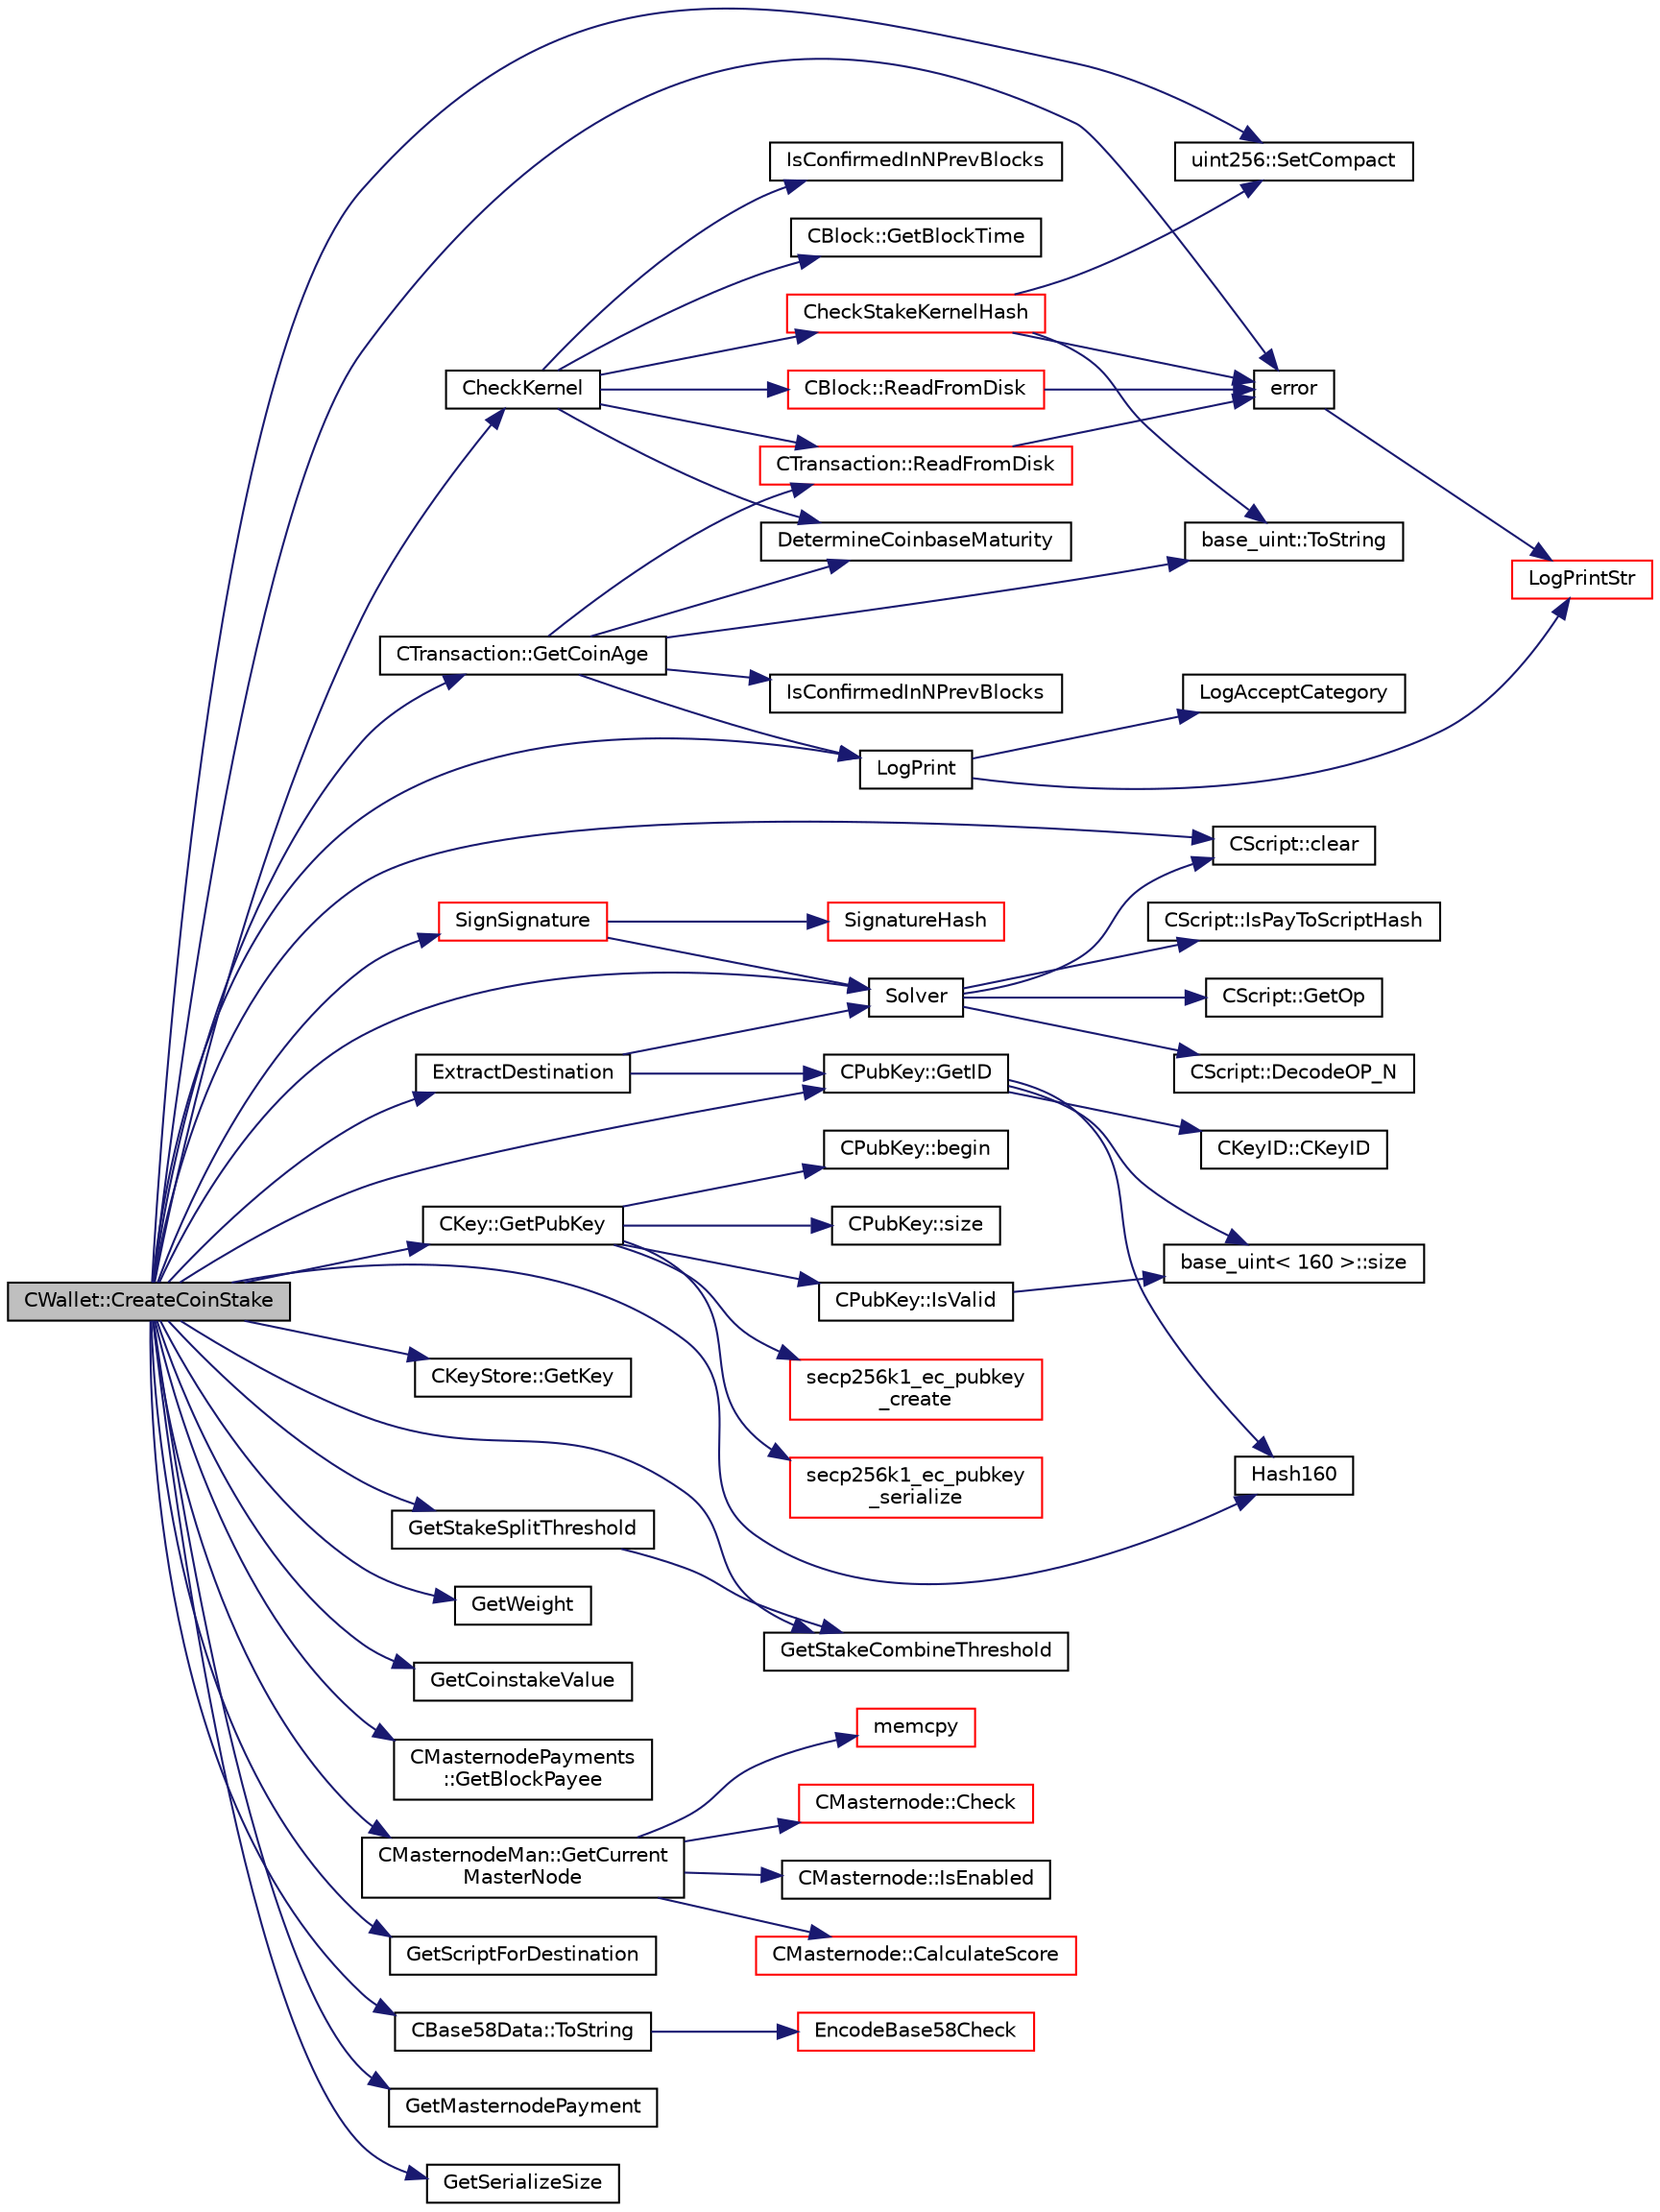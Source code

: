 digraph "CWallet::CreateCoinStake"
{
  edge [fontname="Helvetica",fontsize="10",labelfontname="Helvetica",labelfontsize="10"];
  node [fontname="Helvetica",fontsize="10",shape=record];
  rankdir="LR";
  Node723 [label="CWallet::CreateCoinStake",height=0.2,width=0.4,color="black", fillcolor="grey75", style="filled", fontcolor="black"];
  Node723 -> Node724 [color="midnightblue",fontsize="10",style="solid",fontname="Helvetica"];
  Node724 [label="uint256::SetCompact",height=0.2,width=0.4,color="black", fillcolor="white", style="filled",URL="$d2/d86/classuint256.html#a54bc91c8535c43f881bba1fdb11ca7fa",tooltip="The \"compact\" format is a representation of a whole number N using an unsigned 32bit number similar t..."];
  Node723 -> Node725 [color="midnightblue",fontsize="10",style="solid",fontname="Helvetica"];
  Node725 [label="CScript::clear",height=0.2,width=0.4,color="black", fillcolor="white", style="filled",URL="$d9/d4b/class_c_script.html#a7b2baf842621f07c4939408acf63377c"];
  Node723 -> Node726 [color="midnightblue",fontsize="10",style="solid",fontname="Helvetica"];
  Node726 [label="CheckKernel",height=0.2,width=0.4,color="black", fillcolor="white", style="filled",URL="$d1/df6/stake_8cpp.html#afda24c84e30a494d6b63c3a9651579ae"];
  Node726 -> Node727 [color="midnightblue",fontsize="10",style="solid",fontname="Helvetica"];
  Node727 [label="CTransaction::ReadFromDisk",height=0.2,width=0.4,color="red", fillcolor="white", style="filled",URL="$df/d43/class_c_transaction.html#ad9d526afecbd816c385343f60c5352fd"];
  Node727 -> Node736 [color="midnightblue",fontsize="10",style="solid",fontname="Helvetica"];
  Node736 [label="error",height=0.2,width=0.4,color="black", fillcolor="white", style="filled",URL="$d8/d3c/util_8h.html#af8985880cf4ef26df0a5aa2ffcb76662"];
  Node736 -> Node737 [color="midnightblue",fontsize="10",style="solid",fontname="Helvetica"];
  Node737 [label="LogPrintStr",height=0.2,width=0.4,color="red", fillcolor="white", style="filled",URL="$d8/d3c/util_8h.html#afd4c3002b2797c0560adddb6af3ca1da"];
  Node726 -> Node743 [color="midnightblue",fontsize="10",style="solid",fontname="Helvetica"];
  Node743 [label="CBlock::ReadFromDisk",height=0.2,width=0.4,color="red", fillcolor="white", style="filled",URL="$d3/d51/class_c_block.html#a77a1b1e9902e1e557d762f5a5f325cd8"];
  Node743 -> Node736 [color="midnightblue",fontsize="10",style="solid",fontname="Helvetica"];
  Node726 -> Node745 [color="midnightblue",fontsize="10",style="solid",fontname="Helvetica"];
  Node745 [label="IsConfirmedInNPrevBlocks",height=0.2,width=0.4,color="black", fillcolor="white", style="filled",URL="$d1/df6/stake_8cpp.html#a22e712bbf635a69ba8dd7ae004d2697b"];
  Node726 -> Node746 [color="midnightblue",fontsize="10",style="solid",fontname="Helvetica"];
  Node746 [label="DetermineCoinbaseMaturity",height=0.2,width=0.4,color="black", fillcolor="white", style="filled",URL="$d1/d08/proofs_8cpp.html#a97478c8207cae73889a6b1fbbc3c67e3",tooltip="Determine Coinbase Maturity (generally not a good idea - done so to increase speed) ..."];
  Node726 -> Node747 [color="midnightblue",fontsize="10",style="solid",fontname="Helvetica"];
  Node747 [label="CBlock::GetBlockTime",height=0.2,width=0.4,color="black", fillcolor="white", style="filled",URL="$d3/d51/class_c_block.html#a4fa8201373b08e0ee4b4c678b8f2c4aa"];
  Node726 -> Node748 [color="midnightblue",fontsize="10",style="solid",fontname="Helvetica"];
  Node748 [label="CheckStakeKernelHash",height=0.2,width=0.4,color="red", fillcolor="white", style="filled",URL="$d1/df6/stake_8cpp.html#a40b6982bd755610b7829746a193ee619"];
  Node748 -> Node736 [color="midnightblue",fontsize="10",style="solid",fontname="Helvetica"];
  Node748 -> Node724 [color="midnightblue",fontsize="10",style="solid",fontname="Helvetica"];
  Node748 -> Node752 [color="midnightblue",fontsize="10",style="solid",fontname="Helvetica"];
  Node752 [label="base_uint::ToString",height=0.2,width=0.4,color="black", fillcolor="white", style="filled",URL="$da/df7/classbase__uint.html#acccba4d9d51a0c36261718ca0cbb293b"];
  Node723 -> Node753 [color="midnightblue",fontsize="10",style="solid",fontname="Helvetica"];
  Node753 [label="LogPrint",height=0.2,width=0.4,color="black", fillcolor="white", style="filled",URL="$d8/d3c/util_8h.html#aab1f837a2366f424bdc996fdf6352171"];
  Node753 -> Node754 [color="midnightblue",fontsize="10",style="solid",fontname="Helvetica"];
  Node754 [label="LogAcceptCategory",height=0.2,width=0.4,color="black", fillcolor="white", style="filled",URL="$d8/d3c/util_8h.html#a343d2a13efe00125f78d25dafb0a8d98"];
  Node753 -> Node737 [color="midnightblue",fontsize="10",style="solid",fontname="Helvetica"];
  Node723 -> Node755 [color="midnightblue",fontsize="10",style="solid",fontname="Helvetica"];
  Node755 [label="Solver",height=0.2,width=0.4,color="black", fillcolor="white", style="filled",URL="$dd/d0f/script_8cpp.html#a6ee6be50bff44464e905680c6fcee6dc"];
  Node755 -> Node756 [color="midnightblue",fontsize="10",style="solid",fontname="Helvetica"];
  Node756 [label="CScript::IsPayToScriptHash",height=0.2,width=0.4,color="black", fillcolor="white", style="filled",URL="$d9/d4b/class_c_script.html#a0c3729c606d318923dc06f95d85a0971"];
  Node755 -> Node725 [color="midnightblue",fontsize="10",style="solid",fontname="Helvetica"];
  Node755 -> Node757 [color="midnightblue",fontsize="10",style="solid",fontname="Helvetica"];
  Node757 [label="CScript::GetOp",height=0.2,width=0.4,color="black", fillcolor="white", style="filled",URL="$d9/d4b/class_c_script.html#a94635ed93d8d244ec3acfa83f9ecfe5f"];
  Node755 -> Node758 [color="midnightblue",fontsize="10",style="solid",fontname="Helvetica"];
  Node758 [label="CScript::DecodeOP_N",height=0.2,width=0.4,color="black", fillcolor="white", style="filled",URL="$d9/d4b/class_c_script.html#a7f975fca06b3e9a17da8ba23c7647e2e"];
  Node723 -> Node759 [color="midnightblue",fontsize="10",style="solid",fontname="Helvetica"];
  Node759 [label="CKeyStore::GetKey",height=0.2,width=0.4,color="black", fillcolor="white", style="filled",URL="$d0/dc3/class_c_key_store.html#a2dffca468fef2e5da2e42a7c983d968a"];
  Node723 -> Node760 [color="midnightblue",fontsize="10",style="solid",fontname="Helvetica"];
  Node760 [label="CKey::GetPubKey",height=0.2,width=0.4,color="black", fillcolor="white", style="filled",URL="$d2/d63/class_c_key.html#aa1085c59603a62db6ec776300f250337"];
  Node760 -> Node761 [color="midnightblue",fontsize="10",style="solid",fontname="Helvetica"];
  Node761 [label="secp256k1_ec_pubkey\l_create",height=0.2,width=0.4,color="red", fillcolor="white", style="filled",URL="$d7/dd3/secp256k1_8h.html#a7438071aa8a6dc4697abe4f4659f2161",tooltip="Compute the public key for a secret key. "];
  Node760 -> Node776 [color="midnightblue",fontsize="10",style="solid",fontname="Helvetica"];
  Node776 [label="secp256k1_ec_pubkey\l_serialize",height=0.2,width=0.4,color="red", fillcolor="white", style="filled",URL="$d7/dd3/secp256k1_8h.html#a34977bf00322e510e881160c421836d7",tooltip="Serialize a pubkey object into a serialized byte sequence. "];
  Node760 -> Node783 [color="midnightblue",fontsize="10",style="solid",fontname="Helvetica"];
  Node783 [label="CPubKey::begin",height=0.2,width=0.4,color="black", fillcolor="white", style="filled",URL="$da/d4e/class_c_pub_key.html#a859ab9909d68092d6d4fc739237ab358"];
  Node760 -> Node784 [color="midnightblue",fontsize="10",style="solid",fontname="Helvetica"];
  Node784 [label="CPubKey::size",height=0.2,width=0.4,color="black", fillcolor="white", style="filled",URL="$da/d4e/class_c_pub_key.html#a6bb28fcf0a5f799c69f5b7269363b309"];
  Node760 -> Node785 [color="midnightblue",fontsize="10",style="solid",fontname="Helvetica"];
  Node785 [label="CPubKey::IsValid",height=0.2,width=0.4,color="black", fillcolor="white", style="filled",URL="$da/d4e/class_c_pub_key.html#a4fa94293cf8577fd039b9a133f6c7f30"];
  Node785 -> Node786 [color="midnightblue",fontsize="10",style="solid",fontname="Helvetica"];
  Node786 [label="base_uint\< 160 \>::size",height=0.2,width=0.4,color="black", fillcolor="white", style="filled",URL="$da/df7/classbase__uint.html#a1f49b034e686269601ea89b0319b8004"];
  Node723 -> Node787 [color="midnightblue",fontsize="10",style="solid",fontname="Helvetica"];
  Node787 [label="Hash160",height=0.2,width=0.4,color="black", fillcolor="white", style="filled",URL="$db/dfb/hash_8h.html#a4490f70ddae16e9e48460a0416a48a6b"];
  Node723 -> Node788 [color="midnightblue",fontsize="10",style="solid",fontname="Helvetica"];
  Node788 [label="GetStakeSplitThreshold",height=0.2,width=0.4,color="black", fillcolor="white", style="filled",URL="$d7/de1/wallet_8cpp.html#ab3956dacbc9abb569a0f66aa110d90f7"];
  Node788 -> Node789 [color="midnightblue",fontsize="10",style="solid",fontname="Helvetica"];
  Node789 [label="GetStakeCombineThreshold",height=0.2,width=0.4,color="black", fillcolor="white", style="filled",URL="$d7/de1/wallet_8cpp.html#a142481e83d8a44dff90418a7ec0120c7"];
  Node723 -> Node790 [color="midnightblue",fontsize="10",style="solid",fontname="Helvetica"];
  Node790 [label="GetWeight",height=0.2,width=0.4,color="black", fillcolor="white", style="filled",URL="$d1/df6/stake_8cpp.html#a65c0eeb113370d36da64a679e184bc16"];
  Node723 -> Node789 [color="midnightblue",fontsize="10",style="solid",fontname="Helvetica"];
  Node723 -> Node791 [color="midnightblue",fontsize="10",style="solid",fontname="Helvetica"];
  Node791 [label="CTransaction::GetCoinAge",height=0.2,width=0.4,color="black", fillcolor="white", style="filled",URL="$df/d43/class_c_transaction.html#a9b8a5319a7f83f13c7021715346e473f"];
  Node791 -> Node727 [color="midnightblue",fontsize="10",style="solid",fontname="Helvetica"];
  Node791 -> Node792 [color="midnightblue",fontsize="10",style="solid",fontname="Helvetica"];
  Node792 [label="IsConfirmedInNPrevBlocks",height=0.2,width=0.4,color="black", fillcolor="white", style="filled",URL="$df/d0a/main_8cpp.html#a22e712bbf635a69ba8dd7ae004d2697b"];
  Node791 -> Node746 [color="midnightblue",fontsize="10",style="solid",fontname="Helvetica"];
  Node791 -> Node753 [color="midnightblue",fontsize="10",style="solid",fontname="Helvetica"];
  Node791 -> Node752 [color="midnightblue",fontsize="10",style="solid",fontname="Helvetica"];
  Node723 -> Node736 [color="midnightblue",fontsize="10",style="solid",fontname="Helvetica"];
  Node723 -> Node793 [color="midnightblue",fontsize="10",style="solid",fontname="Helvetica"];
  Node793 [label="GetCoinstakeValue",height=0.2,width=0.4,color="black", fillcolor="white", style="filled",URL="$d1/d08/proofs_8cpp.html#a84af3aad491438b64bc1a79a7fd1d659",tooltip="Determine Block Reward for Proof Of Stake. "];
  Node723 -> Node794 [color="midnightblue",fontsize="10",style="solid",fontname="Helvetica"];
  Node794 [label="CMasternodePayments\l::GetBlockPayee",height=0.2,width=0.4,color="black", fillcolor="white", style="filled",URL="$dc/d9a/class_c_masternode_payments.html#a6d316a2dcf870a56db182f63f1fe48a8"];
  Node723 -> Node795 [color="midnightblue",fontsize="10",style="solid",fontname="Helvetica"];
  Node795 [label="CMasternodeMan::GetCurrent\lMasterNode",height=0.2,width=0.4,color="black", fillcolor="white", style="filled",URL="$dc/d6b/class_c_masternode_man.html#a2b3a91870855e8fcb9b2b6e00c35197f"];
  Node795 -> Node796 [color="midnightblue",fontsize="10",style="solid",fontname="Helvetica"];
  Node796 [label="CMasternode::Check",height=0.2,width=0.4,color="red", fillcolor="white", style="filled",URL="$d6/dac/class_c_masternode.html#a6c5f883b797298678c1cf814faab09a5"];
  Node795 -> Node872 [color="midnightblue",fontsize="10",style="solid",fontname="Helvetica"];
  Node872 [label="CMasternode::IsEnabled",height=0.2,width=0.4,color="black", fillcolor="white", style="filled",URL="$d6/dac/class_c_masternode.html#a08782379f6ba10e9087b39f0cef19bce"];
  Node795 -> Node873 [color="midnightblue",fontsize="10",style="solid",fontname="Helvetica"];
  Node873 [label="CMasternode::CalculateScore",height=0.2,width=0.4,color="red", fillcolor="white", style="filled",URL="$d6/dac/class_c_masternode.html#a5193b7bca7224b39c455ddd39f0846f3"];
  Node795 -> Node769 [color="midnightblue",fontsize="10",style="solid",fontname="Helvetica"];
  Node769 [label="memcpy",height=0.2,width=0.4,color="red", fillcolor="white", style="filled",URL="$d5/d9f/glibc__compat_8cpp.html#a0f46826ab0466591e136db24394923cf"];
  Node723 -> Node876 [color="midnightblue",fontsize="10",style="solid",fontname="Helvetica"];
  Node876 [label="GetScriptForDestination",height=0.2,width=0.4,color="black", fillcolor="white", style="filled",URL="$dd/d0f/script_8cpp.html#ae40f28d3b46c21033f6ee1f1200d0321"];
  Node723 -> Node877 [color="midnightblue",fontsize="10",style="solid",fontname="Helvetica"];
  Node877 [label="CPubKey::GetID",height=0.2,width=0.4,color="black", fillcolor="white", style="filled",URL="$da/d4e/class_c_pub_key.html#a2675f7e6f72eff68e7a5227289feb021"];
  Node877 -> Node878 [color="midnightblue",fontsize="10",style="solid",fontname="Helvetica"];
  Node878 [label="CKeyID::CKeyID",height=0.2,width=0.4,color="black", fillcolor="white", style="filled",URL="$dd/d88/class_c_key_i_d.html#a01dbd3c37820a2ffe89d106c6a7cf53d"];
  Node877 -> Node787 [color="midnightblue",fontsize="10",style="solid",fontname="Helvetica"];
  Node877 -> Node786 [color="midnightblue",fontsize="10",style="solid",fontname="Helvetica"];
  Node723 -> Node879 [color="midnightblue",fontsize="10",style="solid",fontname="Helvetica"];
  Node879 [label="ExtractDestination",height=0.2,width=0.4,color="black", fillcolor="white", style="filled",URL="$dd/d0f/script_8cpp.html#a951f7e601746ae076afdf3169ecca2fc"];
  Node879 -> Node755 [color="midnightblue",fontsize="10",style="solid",fontname="Helvetica"];
  Node879 -> Node877 [color="midnightblue",fontsize="10",style="solid",fontname="Helvetica"];
  Node723 -> Node880 [color="midnightblue",fontsize="10",style="solid",fontname="Helvetica"];
  Node880 [label="CBase58Data::ToString",height=0.2,width=0.4,color="black", fillcolor="white", style="filled",URL="$d2/d08/class_c_base58_data.html#a7dc91af403ca02694b3247b15604e220"];
  Node880 -> Node881 [color="midnightblue",fontsize="10",style="solid",fontname="Helvetica"];
  Node881 [label="EncodeBase58Check",height=0.2,width=0.4,color="red", fillcolor="white", style="filled",URL="$db/d9c/base58_8cpp.html#ace9a5807ee51604f33044339f073ec76",tooltip="Encode a byte vector into a base58-encoded string, including checksum. "];
  Node723 -> Node883 [color="midnightblue",fontsize="10",style="solid",fontname="Helvetica"];
  Node883 [label="GetMasternodePayment",height=0.2,width=0.4,color="black", fillcolor="white", style="filled",URL="$df/d0a/main_8cpp.html#adea3e7d286c7c2874e3dd3b99b9225e5"];
  Node723 -> Node884 [color="midnightblue",fontsize="10",style="solid",fontname="Helvetica"];
  Node884 [label="SignSignature",height=0.2,width=0.4,color="red", fillcolor="white", style="filled",URL="$dd/d0f/script_8cpp.html#afe79ac620f155184a8ddc4bb90081d2e"];
  Node884 -> Node858 [color="midnightblue",fontsize="10",style="solid",fontname="Helvetica"];
  Node858 [label="SignatureHash",height=0.2,width=0.4,color="red", fillcolor="white", style="filled",URL="$dd/d0f/script_8cpp.html#a4086161bb714485e7e3662d9b0ceed7d"];
  Node884 -> Node755 [color="midnightblue",fontsize="10",style="solid",fontname="Helvetica"];
  Node723 -> Node800 [color="midnightblue",fontsize="10",style="solid",fontname="Helvetica"];
  Node800 [label="GetSerializeSize",height=0.2,width=0.4,color="black", fillcolor="white", style="filled",URL="$df/d9d/serialize_8h.html#a48239e478ae730373d1984fe304ca025"];
}
